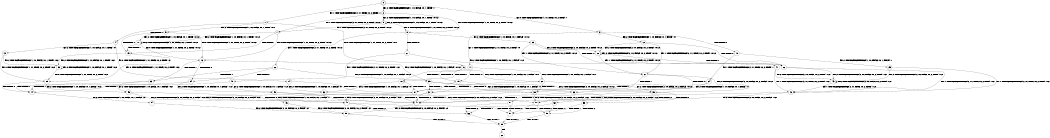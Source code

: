 digraph BCG {
size = "7, 10.5";
center = TRUE;
node [shape = circle];
0 [peripheries = 2];
0 -> 1 [label = "EX !1 !ATOMIC_EXCH_BRANCH (2, +1, TRUE, +0, 2, TRUE) !::"];
0 -> 2 [label = "EX !2 !ATOMIC_EXCH_BRANCH (1, +0, FALSE, +0, 1, TRUE) !::"];
0 -> 3 [label = "EX !0 !ATOMIC_EXCH_BRANCH (1, +1, TRUE, +0, 2, TRUE) !::"];
1 -> 4 [label = "TERMINATE !1"];
1 -> 5 [label = "EX !2 !ATOMIC_EXCH_BRANCH (1, +0, FALSE, +0, 1, TRUE) !:0:1:"];
1 -> 6 [label = "EX !0 !ATOMIC_EXCH_BRANCH (1, +1, TRUE, +0, 2, TRUE) !:0:1:"];
2 -> 7 [label = "EX !1 !ATOMIC_EXCH_BRANCH (2, +1, TRUE, +0, 2, TRUE) !:0:1:2:"];
2 -> 8 [label = "EX !0 !ATOMIC_EXCH_BRANCH (1, +1, TRUE, +0, 2, TRUE) !:0:1:2:"];
2 -> 9 [label = "EX !2 !ATOMIC_EXCH_BRANCH (1, +0, FALSE, +0, 1, TRUE) !:0:1:2:"];
3 -> 10 [label = "TERMINATE !0"];
3 -> 11 [label = "EX !1 !ATOMIC_EXCH_BRANCH (2, +1, TRUE, +0, 2, TRUE) !:0:"];
3 -> 12 [label = "EX !2 !ATOMIC_EXCH_BRANCH (1, +0, FALSE, +0, 1, FALSE) !:0:"];
4 -> 13 [label = "EX !2 !ATOMIC_EXCH_BRANCH (1, +0, FALSE, +0, 1, TRUE) !:0:"];
4 -> 14 [label = "EX !0 !ATOMIC_EXCH_BRANCH (1, +1, TRUE, +0, 2, TRUE) !:0:"];
5 -> 15 [label = "TERMINATE !1"];
5 -> 16 [label = "EX !0 !ATOMIC_EXCH_BRANCH (1, +1, TRUE, +0, 2, TRUE) !:0:1:2:"];
5 -> 17 [label = "EX !2 !ATOMIC_EXCH_BRANCH (1, +0, FALSE, +0, 1, TRUE) !:0:1:2:"];
6 -> 18 [label = "TERMINATE !1"];
6 -> 19 [label = "TERMINATE !0"];
6 -> 20 [label = "EX !2 !ATOMIC_EXCH_BRANCH (1, +0, FALSE, +0, 1, FALSE) !:0:1:"];
7 -> 15 [label = "TERMINATE !1"];
7 -> 16 [label = "EX !0 !ATOMIC_EXCH_BRANCH (1, +1, TRUE, +0, 2, TRUE) !:0:1:2:"];
7 -> 17 [label = "EX !2 !ATOMIC_EXCH_BRANCH (1, +0, FALSE, +0, 1, TRUE) !:0:1:2:"];
8 -> 21 [label = "TERMINATE !0"];
8 -> 22 [label = "EX !1 !ATOMIC_EXCH_BRANCH (2, +1, TRUE, +0, 2, TRUE) !:0:1:2:"];
8 -> 23 [label = "EX !2 !ATOMIC_EXCH_BRANCH (1, +0, FALSE, +0, 1, FALSE) !:0:1:2:"];
9 -> 7 [label = "EX !1 !ATOMIC_EXCH_BRANCH (2, +1, TRUE, +0, 2, TRUE) !:0:1:2:"];
9 -> 8 [label = "EX !0 !ATOMIC_EXCH_BRANCH (1, +1, TRUE, +0, 2, TRUE) !:0:1:2:"];
9 -> 9 [label = "EX !2 !ATOMIC_EXCH_BRANCH (1, +0, FALSE, +0, 1, TRUE) !:0:1:2:"];
10 -> 24 [label = "EX !1 !ATOMIC_EXCH_BRANCH (2, +1, TRUE, +0, 2, TRUE) !::"];
10 -> 25 [label = "EX !2 !ATOMIC_EXCH_BRANCH (1, +0, FALSE, +0, 1, FALSE) !::"];
11 -> 18 [label = "TERMINATE !1"];
11 -> 19 [label = "TERMINATE !0"];
11 -> 20 [label = "EX !2 !ATOMIC_EXCH_BRANCH (1, +0, FALSE, +0, 1, FALSE) !:0:1:"];
12 -> 26 [label = "TERMINATE !0"];
12 -> 27 [label = "EX !1 !ATOMIC_EXCH_BRANCH (2, +1, TRUE, +0, 2, TRUE) !:0:1:2:"];
12 -> 28 [label = "EX !2 !ATOMIC_EXCH_BRANCH (2, +0, FALSE, +0, 2, TRUE) !:0:1:2:"];
13 -> 29 [label = "EX !0 !ATOMIC_EXCH_BRANCH (1, +1, TRUE, +0, 2, TRUE) !:0:2:"];
13 -> 30 [label = "EX !2 !ATOMIC_EXCH_BRANCH (1, +0, FALSE, +0, 1, TRUE) !:0:2:"];
14 -> 31 [label = "TERMINATE !0"];
14 -> 32 [label = "EX !2 !ATOMIC_EXCH_BRANCH (1, +0, FALSE, +0, 1, FALSE) !:0:"];
15 -> 29 [label = "EX !0 !ATOMIC_EXCH_BRANCH (1, +1, TRUE, +0, 2, TRUE) !:0:2:"];
15 -> 30 [label = "EX !2 !ATOMIC_EXCH_BRANCH (1, +0, FALSE, +0, 1, TRUE) !:0:2:"];
16 -> 33 [label = "TERMINATE !1"];
16 -> 34 [label = "TERMINATE !0"];
16 -> 35 [label = "EX !2 !ATOMIC_EXCH_BRANCH (1, +0, FALSE, +0, 1, FALSE) !:0:1:2:"];
17 -> 15 [label = "TERMINATE !1"];
17 -> 16 [label = "EX !0 !ATOMIC_EXCH_BRANCH (1, +1, TRUE, +0, 2, TRUE) !:0:1:2:"];
17 -> 17 [label = "EX !2 !ATOMIC_EXCH_BRANCH (1, +0, FALSE, +0, 1, TRUE) !:0:1:2:"];
18 -> 31 [label = "TERMINATE !0"];
18 -> 32 [label = "EX !2 !ATOMIC_EXCH_BRANCH (1, +0, FALSE, +0, 1, FALSE) !:0:"];
19 -> 31 [label = "TERMINATE !1"];
19 -> 36 [label = "EX !2 !ATOMIC_EXCH_BRANCH (1, +0, FALSE, +0, 1, FALSE) !:1:"];
20 -> 37 [label = "TERMINATE !1"];
20 -> 38 [label = "TERMINATE !0"];
20 -> 39 [label = "EX !2 !ATOMIC_EXCH_BRANCH (2, +0, FALSE, +0, 2, FALSE) !:0:1:2:"];
21 -> 40 [label = "EX !1 !ATOMIC_EXCH_BRANCH (2, +1, TRUE, +0, 2, TRUE) !:1:2:"];
21 -> 41 [label = "EX !2 !ATOMIC_EXCH_BRANCH (1, +0, FALSE, +0, 1, FALSE) !:1:2:"];
22 -> 33 [label = "TERMINATE !1"];
22 -> 34 [label = "TERMINATE !0"];
22 -> 35 [label = "EX !2 !ATOMIC_EXCH_BRANCH (1, +0, FALSE, +0, 1, FALSE) !:0:1:2:"];
23 -> 26 [label = "TERMINATE !0"];
23 -> 27 [label = "EX !1 !ATOMIC_EXCH_BRANCH (2, +1, TRUE, +0, 2, TRUE) !:0:1:2:"];
23 -> 28 [label = "EX !2 !ATOMIC_EXCH_BRANCH (2, +0, FALSE, +0, 2, TRUE) !:0:1:2:"];
24 -> 31 [label = "TERMINATE !1"];
24 -> 36 [label = "EX !2 !ATOMIC_EXCH_BRANCH (1, +0, FALSE, +0, 1, FALSE) !:1:"];
25 -> 42 [label = "EX !1 !ATOMIC_EXCH_BRANCH (2, +1, TRUE, +0, 2, TRUE) !:1:2:"];
25 -> 43 [label = "EX !2 !ATOMIC_EXCH_BRANCH (2, +0, FALSE, +0, 2, TRUE) !:1:2:"];
26 -> 42 [label = "EX !1 !ATOMIC_EXCH_BRANCH (2, +1, TRUE, +0, 2, TRUE) !:1:2:"];
26 -> 43 [label = "EX !2 !ATOMIC_EXCH_BRANCH (2, +0, FALSE, +0, 2, TRUE) !:1:2:"];
27 -> 37 [label = "TERMINATE !1"];
27 -> 38 [label = "TERMINATE !0"];
27 -> 39 [label = "EX !2 !ATOMIC_EXCH_BRANCH (2, +0, FALSE, +0, 2, FALSE) !:0:1:2:"];
28 -> 26 [label = "TERMINATE !0"];
28 -> 27 [label = "EX !1 !ATOMIC_EXCH_BRANCH (2, +1, TRUE, +0, 2, TRUE) !:0:1:2:"];
28 -> 28 [label = "EX !2 !ATOMIC_EXCH_BRANCH (2, +0, FALSE, +0, 2, TRUE) !:0:1:2:"];
29 -> 44 [label = "TERMINATE !0"];
29 -> 45 [label = "EX !2 !ATOMIC_EXCH_BRANCH (1, +0, FALSE, +0, 1, FALSE) !:0:2:"];
30 -> 29 [label = "EX !0 !ATOMIC_EXCH_BRANCH (1, +1, TRUE, +0, 2, TRUE) !:0:2:"];
30 -> 30 [label = "EX !2 !ATOMIC_EXCH_BRANCH (1, +0, FALSE, +0, 1, TRUE) !:0:2:"];
31 -> 46 [label = "EX !2 !ATOMIC_EXCH_BRANCH (1, +0, FALSE, +0, 1, FALSE) !::"];
32 -> 47 [label = "TERMINATE !0"];
32 -> 48 [label = "EX !2 !ATOMIC_EXCH_BRANCH (2, +0, FALSE, +0, 2, FALSE) !:0:2:"];
33 -> 44 [label = "TERMINATE !0"];
33 -> 45 [label = "EX !2 !ATOMIC_EXCH_BRANCH (1, +0, FALSE, +0, 1, FALSE) !:0:2:"];
34 -> 44 [label = "TERMINATE !1"];
34 -> 49 [label = "EX !2 !ATOMIC_EXCH_BRANCH (1, +0, FALSE, +0, 1, FALSE) !:1:2:"];
35 -> 37 [label = "TERMINATE !1"];
35 -> 38 [label = "TERMINATE !0"];
35 -> 39 [label = "EX !2 !ATOMIC_EXCH_BRANCH (2, +0, FALSE, +0, 2, FALSE) !:0:1:2:"];
36 -> 47 [label = "TERMINATE !1"];
36 -> 50 [label = "EX !2 !ATOMIC_EXCH_BRANCH (2, +0, FALSE, +0, 2, FALSE) !:1:2:"];
37 -> 47 [label = "TERMINATE !0"];
37 -> 48 [label = "EX !2 !ATOMIC_EXCH_BRANCH (2, +0, FALSE, +0, 2, FALSE) !:0:2:"];
38 -> 47 [label = "TERMINATE !1"];
38 -> 50 [label = "EX !2 !ATOMIC_EXCH_BRANCH (2, +0, FALSE, +0, 2, FALSE) !:1:2:"];
39 -> 51 [label = "TERMINATE !1"];
39 -> 52 [label = "TERMINATE !2"];
39 -> 53 [label = "TERMINATE !0"];
40 -> 44 [label = "TERMINATE !1"];
40 -> 49 [label = "EX !2 !ATOMIC_EXCH_BRANCH (1, +0, FALSE, +0, 1, FALSE) !:1:2:"];
41 -> 42 [label = "EX !1 !ATOMIC_EXCH_BRANCH (2, +1, TRUE, +0, 2, TRUE) !:1:2:"];
41 -> 43 [label = "EX !2 !ATOMIC_EXCH_BRANCH (2, +0, FALSE, +0, 2, TRUE) !:1:2:"];
42 -> 47 [label = "TERMINATE !1"];
42 -> 50 [label = "EX !2 !ATOMIC_EXCH_BRANCH (2, +0, FALSE, +0, 2, FALSE) !:1:2:"];
43 -> 42 [label = "EX !1 !ATOMIC_EXCH_BRANCH (2, +1, TRUE, +0, 2, TRUE) !:1:2:"];
43 -> 43 [label = "EX !2 !ATOMIC_EXCH_BRANCH (2, +0, FALSE, +0, 2, TRUE) !:1:2:"];
44 -> 54 [label = "EX !2 !ATOMIC_EXCH_BRANCH (1, +0, FALSE, +0, 1, FALSE) !:2:"];
45 -> 47 [label = "TERMINATE !0"];
45 -> 48 [label = "EX !2 !ATOMIC_EXCH_BRANCH (2, +0, FALSE, +0, 2, FALSE) !:0:2:"];
46 -> 55 [label = "EX !2 !ATOMIC_EXCH_BRANCH (2, +0, FALSE, +0, 2, FALSE) !:2:"];
47 -> 55 [label = "EX !2 !ATOMIC_EXCH_BRANCH (2, +0, FALSE, +0, 2, FALSE) !:2:"];
48 -> 56 [label = "TERMINATE !2"];
48 -> 57 [label = "TERMINATE !0"];
49 -> 47 [label = "TERMINATE !1"];
49 -> 50 [label = "EX !2 !ATOMIC_EXCH_BRANCH (2, +0, FALSE, +0, 2, FALSE) !:1:2:"];
50 -> 57 [label = "TERMINATE !1"];
50 -> 58 [label = "TERMINATE !2"];
51 -> 56 [label = "TERMINATE !2"];
51 -> 57 [label = "TERMINATE !0"];
52 -> 56 [label = "TERMINATE !1"];
52 -> 58 [label = "TERMINATE !0"];
53 -> 57 [label = "TERMINATE !1"];
53 -> 58 [label = "TERMINATE !2"];
54 -> 55 [label = "EX !2 !ATOMIC_EXCH_BRANCH (2, +0, FALSE, +0, 2, FALSE) !:2:"];
55 -> 59 [label = "TERMINATE !2"];
56 -> 59 [label = "TERMINATE !0"];
57 -> 59 [label = "TERMINATE !2"];
58 -> 59 [label = "TERMINATE !1"];
59 -> 60 [label = "exit"];
}
